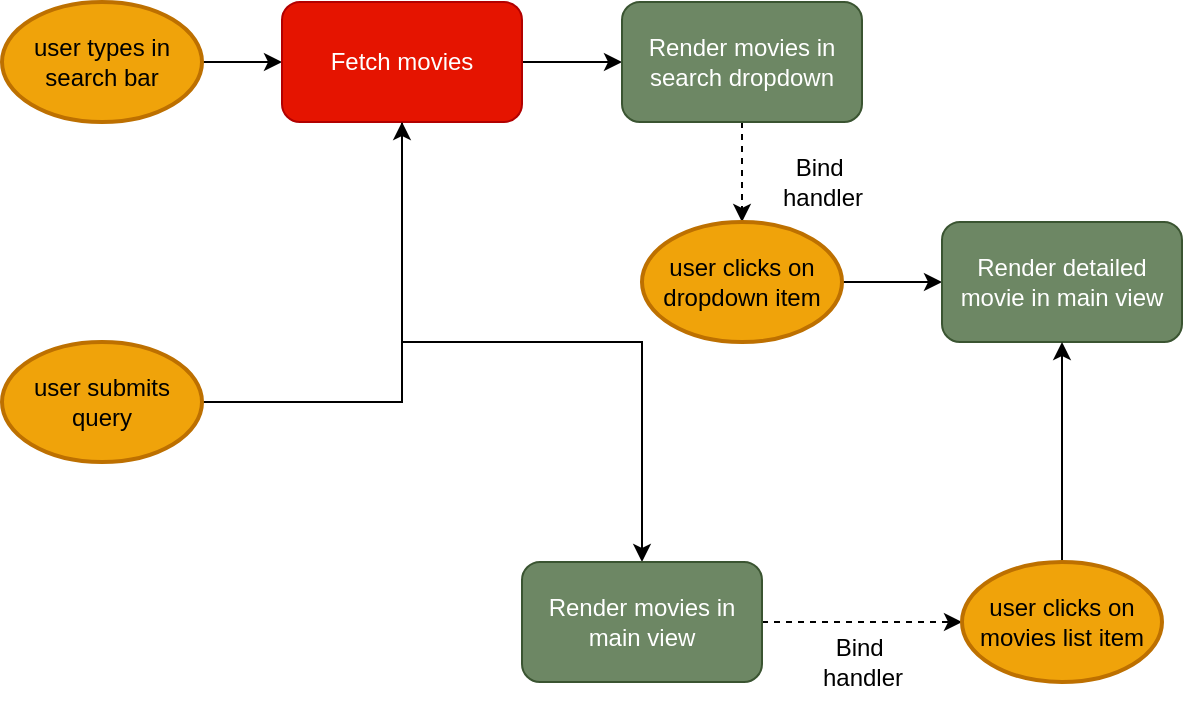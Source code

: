 <mxfile version="24.5.5" type="device">
  <diagram name="Page-1" id="s-yWlfN3-rqC3N8dhx5P">
    <mxGraphModel dx="1386" dy="785" grid="1" gridSize="10" guides="1" tooltips="1" connect="1" arrows="1" fold="1" page="1" pageScale="1" pageWidth="850" pageHeight="1100" math="0" shadow="0">
      <root>
        <mxCell id="0" />
        <mxCell id="1" parent="0" />
        <mxCell id="1g0KvwPyViDFInPMVQcX-3" value="" style="edgeStyle=orthogonalEdgeStyle;rounded=0;orthogonalLoop=1;jettySize=auto;html=1;" parent="1" source="1g0KvwPyViDFInPMVQcX-1" target="1g0KvwPyViDFInPMVQcX-2" edge="1">
          <mxGeometry relative="1" as="geometry" />
        </mxCell>
        <mxCell id="1g0KvwPyViDFInPMVQcX-1" value="user types in search bar" style="strokeWidth=2;html=1;shape=mxgraph.flowchart.start_1;whiteSpace=wrap;fillColor=#f0a30a;strokeColor=#BD7000;fontColor=#000000;" parent="1" vertex="1">
          <mxGeometry x="40" y="160" width="100" height="60" as="geometry" />
        </mxCell>
        <mxCell id="1g0KvwPyViDFInPMVQcX-5" value="" style="edgeStyle=orthogonalEdgeStyle;rounded=0;orthogonalLoop=1;jettySize=auto;html=1;" parent="1" source="1g0KvwPyViDFInPMVQcX-2" target="1g0KvwPyViDFInPMVQcX-4" edge="1">
          <mxGeometry relative="1" as="geometry" />
        </mxCell>
        <mxCell id="A3Rm09WbnpzHtcd4-phA-3" style="edgeStyle=orthogonalEdgeStyle;rounded=0;orthogonalLoop=1;jettySize=auto;html=1;" parent="1" source="1g0KvwPyViDFInPMVQcX-2" target="1g0KvwPyViDFInPMVQcX-13" edge="1">
          <mxGeometry relative="1" as="geometry" />
        </mxCell>
        <mxCell id="1g0KvwPyViDFInPMVQcX-2" value="Fetch movies" style="rounded=1;whiteSpace=wrap;html=1;fillColor=#e51400;strokeColor=#B20000;fontColor=#ffffff;" parent="1" vertex="1">
          <mxGeometry x="180" y="160" width="120" height="60" as="geometry" />
        </mxCell>
        <mxCell id="1g0KvwPyViDFInPMVQcX-7" value="" style="edgeStyle=orthogonalEdgeStyle;rounded=0;orthogonalLoop=1;jettySize=auto;html=1;dashed=1;" parent="1" source="1g0KvwPyViDFInPMVQcX-4" target="1g0KvwPyViDFInPMVQcX-6" edge="1">
          <mxGeometry relative="1" as="geometry" />
        </mxCell>
        <mxCell id="1g0KvwPyViDFInPMVQcX-4" value="Render movies in&lt;div&gt;search dropdown&lt;/div&gt;" style="rounded=1;whiteSpace=wrap;html=1;fillColor=#6d8764;fontColor=#ffffff;strokeColor=#3A5431;" parent="1" vertex="1">
          <mxGeometry x="350" y="160" width="120" height="60" as="geometry" />
        </mxCell>
        <mxCell id="1g0KvwPyViDFInPMVQcX-9" value="" style="edgeStyle=orthogonalEdgeStyle;rounded=0;orthogonalLoop=1;jettySize=auto;html=1;" parent="1" source="1g0KvwPyViDFInPMVQcX-6" target="1g0KvwPyViDFInPMVQcX-8" edge="1">
          <mxGeometry relative="1" as="geometry" />
        </mxCell>
        <mxCell id="1g0KvwPyViDFInPMVQcX-6" value="user clicks on dropdown item" style="strokeWidth=2;html=1;shape=mxgraph.flowchart.start_1;whiteSpace=wrap;fillColor=#f0a30a;strokeColor=#BD7000;fontColor=#000000;" parent="1" vertex="1">
          <mxGeometry x="360" y="270" width="100" height="60" as="geometry" />
        </mxCell>
        <mxCell id="1g0KvwPyViDFInPMVQcX-8" value="Render detailed movie in main view" style="rounded=1;whiteSpace=wrap;html=1;fillColor=#6d8764;fontColor=#ffffff;strokeColor=#3A5431;" parent="1" vertex="1">
          <mxGeometry x="510" y="270" width="120" height="60" as="geometry" />
        </mxCell>
        <mxCell id="1g0KvwPyViDFInPMVQcX-15" style="edgeStyle=orthogonalEdgeStyle;rounded=0;orthogonalLoop=1;jettySize=auto;html=1;entryX=0.5;entryY=1;entryDx=0;entryDy=0;" parent="1" source="1g0KvwPyViDFInPMVQcX-10" target="1g0KvwPyViDFInPMVQcX-2" edge="1">
          <mxGeometry relative="1" as="geometry" />
        </mxCell>
        <mxCell id="1g0KvwPyViDFInPMVQcX-10" value="user submits query" style="strokeWidth=2;html=1;shape=mxgraph.flowchart.start_1;whiteSpace=wrap;fillColor=#f0a30a;strokeColor=#BD7000;fontColor=#000000;" parent="1" vertex="1">
          <mxGeometry x="40" y="330" width="100" height="60" as="geometry" />
        </mxCell>
        <mxCell id="1g0KvwPyViDFInPMVQcX-18" value="" style="edgeStyle=orthogonalEdgeStyle;rounded=0;orthogonalLoop=1;jettySize=auto;html=1;dashed=1;" parent="1" source="1g0KvwPyViDFInPMVQcX-13" target="1g0KvwPyViDFInPMVQcX-17" edge="1">
          <mxGeometry relative="1" as="geometry" />
        </mxCell>
        <mxCell id="1g0KvwPyViDFInPMVQcX-13" value="Render movies in main view" style="rounded=1;whiteSpace=wrap;html=1;fillColor=#6d8764;fontColor=#ffffff;strokeColor=#3A5431;" parent="1" vertex="1">
          <mxGeometry x="300" y="440" width="120" height="60" as="geometry" />
        </mxCell>
        <mxCell id="1g0KvwPyViDFInPMVQcX-19" style="edgeStyle=orthogonalEdgeStyle;rounded=0;orthogonalLoop=1;jettySize=auto;html=1;" parent="1" source="1g0KvwPyViDFInPMVQcX-17" target="1g0KvwPyViDFInPMVQcX-8" edge="1">
          <mxGeometry relative="1" as="geometry" />
        </mxCell>
        <mxCell id="1g0KvwPyViDFInPMVQcX-17" value="user clicks on movies list item" style="strokeWidth=2;html=1;shape=mxgraph.flowchart.start_1;whiteSpace=wrap;fillColor=#f0a30a;strokeColor=#BD7000;fontColor=#000000;" parent="1" vertex="1">
          <mxGeometry x="520" y="440" width="100" height="60" as="geometry" />
        </mxCell>
        <mxCell id="A3Rm09WbnpzHtcd4-phA-4" value="Bind&amp;nbsp;&lt;div&gt;handler&lt;/div&gt;" style="text;html=1;align=center;verticalAlign=middle;resizable=0;points=[];autosize=1;strokeColor=none;fillColor=none;" parent="1" vertex="1">
          <mxGeometry x="420" y="230" width="60" height="40" as="geometry" />
        </mxCell>
        <mxCell id="A3Rm09WbnpzHtcd4-phA-5" value="Bind&amp;nbsp;&lt;div&gt;handler&lt;/div&gt;" style="text;html=1;align=center;verticalAlign=middle;resizable=0;points=[];autosize=1;strokeColor=none;fillColor=none;" parent="1" vertex="1">
          <mxGeometry x="440" y="470" width="60" height="40" as="geometry" />
        </mxCell>
      </root>
    </mxGraphModel>
  </diagram>
</mxfile>
